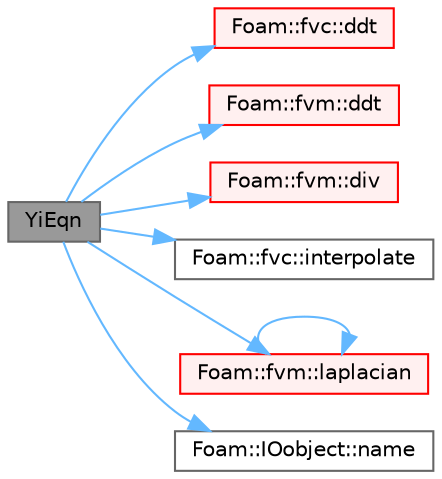digraph "YiEqn"
{
 // LATEX_PDF_SIZE
  bgcolor="transparent";
  edge [fontname=Helvetica,fontsize=10,labelfontname=Helvetica,labelfontsize=10];
  node [fontname=Helvetica,fontsize=10,shape=box,height=0.2,width=0.4];
  rankdir="LR";
  Node1 [id="Node000001",label="YiEqn",height=0.2,width=0.4,color="gray40", fillcolor="grey60", style="filled", fontcolor="black",tooltip=" "];
  Node1 -> Node2 [id="edge1_Node000001_Node000002",color="steelblue1",style="solid",tooltip=" "];
  Node2 [id="Node000002",label="Foam::fvc::ddt",height=0.2,width=0.4,color="red", fillcolor="#FFF0F0", style="filled",URL="$namespaceFoam_1_1fvc.html#a5dc871206ab86042756c8ccfdc5797ad",tooltip=" "];
  Node1 -> Node10 [id="edge2_Node000001_Node000010",color="steelblue1",style="solid",tooltip=" "];
  Node10 [id="Node000010",label="Foam::fvm::ddt",height=0.2,width=0.4,color="red", fillcolor="#FFF0F0", style="filled",URL="$namespaceFoam_1_1fvm.html#a2d88eca98ab69b84af7ddb96e35f5a44",tooltip=" "];
  Node1 -> Node11 [id="edge3_Node000001_Node000011",color="steelblue1",style="solid",tooltip=" "];
  Node11 [id="Node000011",label="Foam::fvm::div",height=0.2,width=0.4,color="red", fillcolor="#FFF0F0", style="filled",URL="$namespaceFoam_1_1fvm.html#a058dd4757c11ae656c8d576632b33d25",tooltip=" "];
  Node1 -> Node14 [id="edge4_Node000001_Node000014",color="steelblue1",style="solid",tooltip=" "];
  Node14 [id="Node000014",label="Foam::fvc::interpolate",height=0.2,width=0.4,color="grey40", fillcolor="white", style="filled",URL="$namespaceFoam_1_1fvc.html#a011f8d00ae7a1c9b20e4d7ce0acefccf",tooltip=" "];
  Node1 -> Node15 [id="edge5_Node000001_Node000015",color="steelblue1",style="solid",tooltip=" "];
  Node15 [id="Node000015",label="Foam::fvm::laplacian",height=0.2,width=0.4,color="red", fillcolor="#FFF0F0", style="filled",URL="$namespaceFoam_1_1fvm.html#a05679b154654e47e9f1e2fbd2bc0bae0",tooltip=" "];
  Node15 -> Node15 [id="edge6_Node000015_Node000015",color="steelblue1",style="solid",tooltip=" "];
  Node1 -> Node16 [id="edge7_Node000001_Node000016",color="steelblue1",style="solid",tooltip=" "];
  Node16 [id="Node000016",label="Foam::IOobject::name",height=0.2,width=0.4,color="grey40", fillcolor="white", style="filled",URL="$classFoam_1_1IOobject.html#a19bad5682ac7f021cc3a66fcfaa98c8e",tooltip=" "];
}
